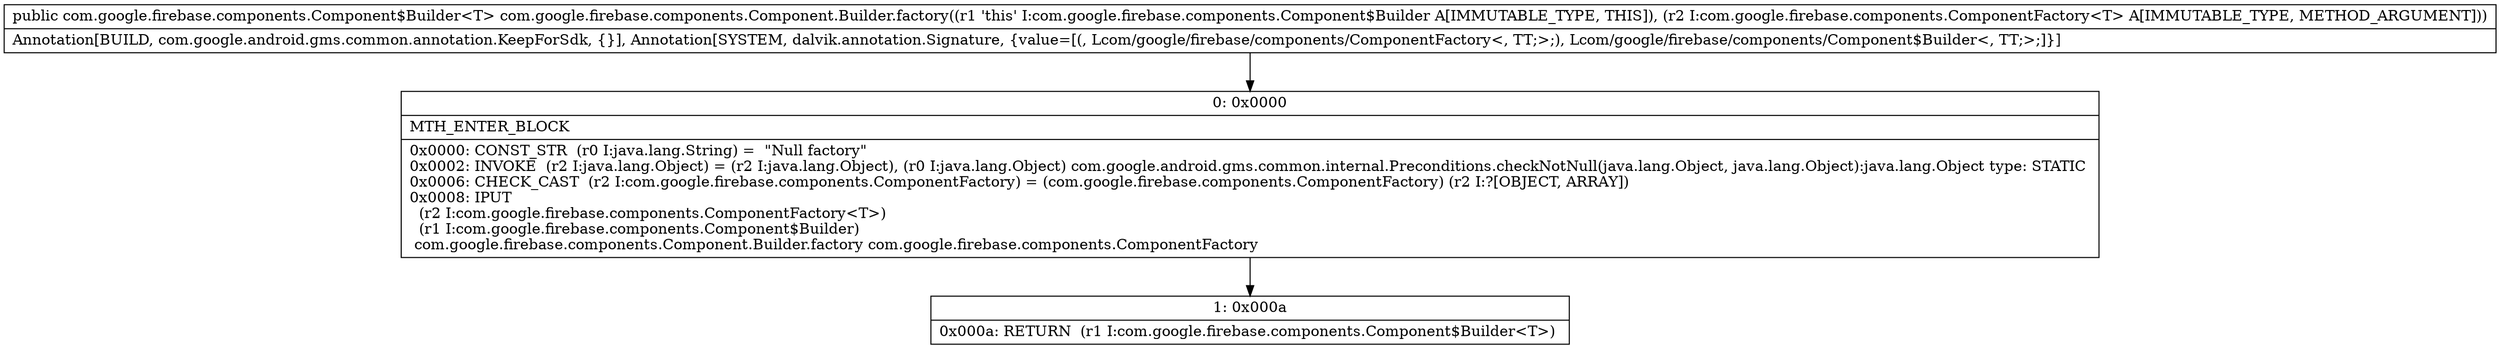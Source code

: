 digraph "CFG forcom.google.firebase.components.Component.Builder.factory(Lcom\/google\/firebase\/components\/ComponentFactory;)Lcom\/google\/firebase\/components\/Component$Builder;" {
Node_0 [shape=record,label="{0\:\ 0x0000|MTH_ENTER_BLOCK\l|0x0000: CONST_STR  (r0 I:java.lang.String) =  \"Null factory\" \l0x0002: INVOKE  (r2 I:java.lang.Object) = (r2 I:java.lang.Object), (r0 I:java.lang.Object) com.google.android.gms.common.internal.Preconditions.checkNotNull(java.lang.Object, java.lang.Object):java.lang.Object type: STATIC \l0x0006: CHECK_CAST  (r2 I:com.google.firebase.components.ComponentFactory) = (com.google.firebase.components.ComponentFactory) (r2 I:?[OBJECT, ARRAY]) \l0x0008: IPUT  \l  (r2 I:com.google.firebase.components.ComponentFactory\<T\>)\l  (r1 I:com.google.firebase.components.Component$Builder)\l com.google.firebase.components.Component.Builder.factory com.google.firebase.components.ComponentFactory \l}"];
Node_1 [shape=record,label="{1\:\ 0x000a|0x000a: RETURN  (r1 I:com.google.firebase.components.Component$Builder\<T\>) \l}"];
MethodNode[shape=record,label="{public com.google.firebase.components.Component$Builder\<T\> com.google.firebase.components.Component.Builder.factory((r1 'this' I:com.google.firebase.components.Component$Builder A[IMMUTABLE_TYPE, THIS]), (r2 I:com.google.firebase.components.ComponentFactory\<T\> A[IMMUTABLE_TYPE, METHOD_ARGUMENT]))  | Annotation[BUILD, com.google.android.gms.common.annotation.KeepForSdk, \{\}], Annotation[SYSTEM, dalvik.annotation.Signature, \{value=[(, Lcom\/google\/firebase\/components\/ComponentFactory\<, TT;\>;), Lcom\/google\/firebase\/components\/Component$Builder\<, TT;\>;]\}]\l}"];
MethodNode -> Node_0;
Node_0 -> Node_1;
}

